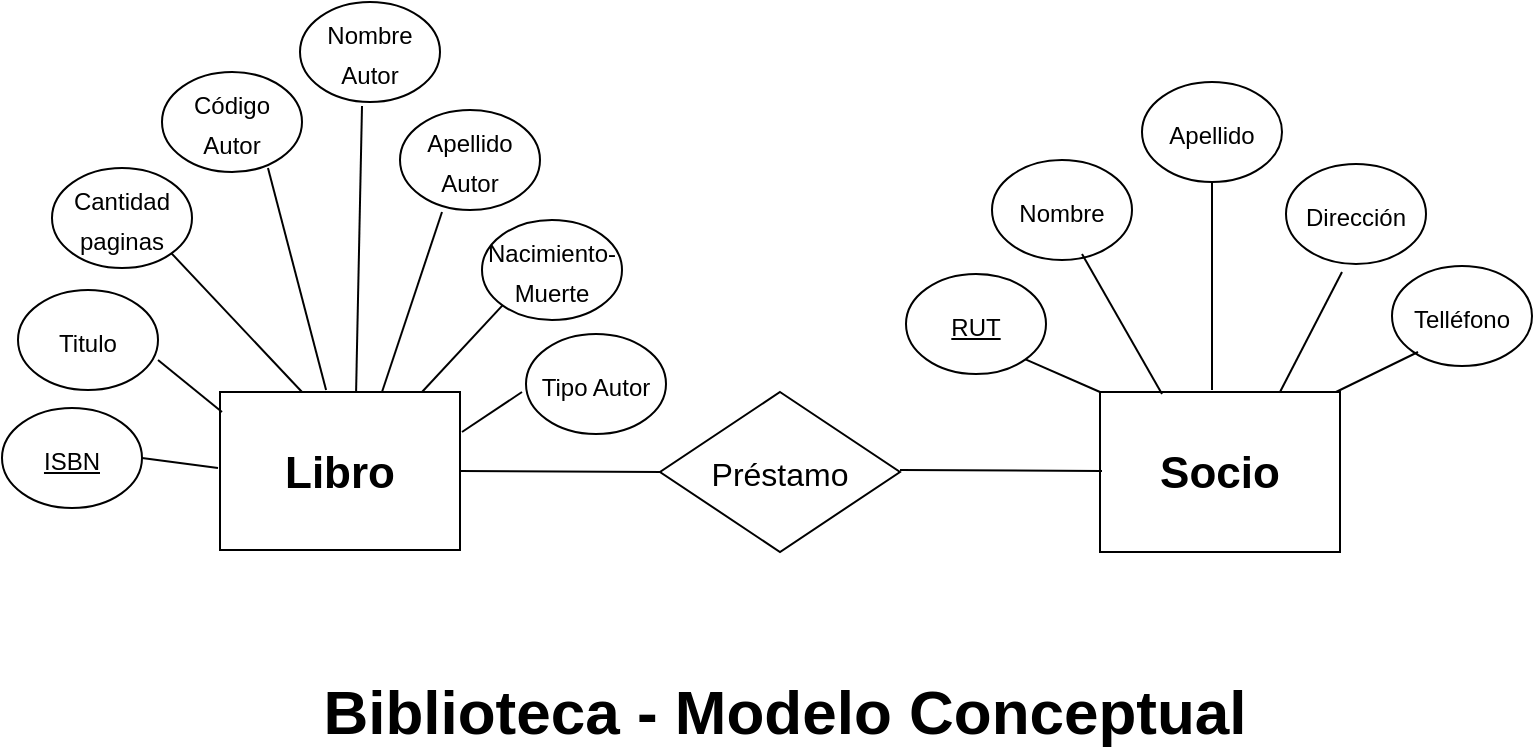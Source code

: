 <mxfile version="17.1.1" type="github">
  <diagram id="oJRkiSpuS3rfBDDVX52c" name="Página-1">
    <mxGraphModel dx="782" dy="673" grid="1" gridSize="10" guides="1" tooltips="1" connect="1" arrows="1" fold="1" page="1" pageScale="1" pageWidth="827" pageHeight="1169" math="0" shadow="0">
      <root>
        <mxCell id="0" />
        <mxCell id="1" parent="0" />
        <mxCell id="o8nmWfJphG2Q7k-7art1-1" value="&lt;h1&gt;&lt;font style=&quot;font-size: 22px&quot;&gt;Libro&lt;/font&gt;&lt;/h1&gt;" style="rounded=0;whiteSpace=wrap;html=1;" vertex="1" parent="1">
          <mxGeometry x="119" y="240" width="120" height="79" as="geometry" />
        </mxCell>
        <mxCell id="o8nmWfJphG2Q7k-7art1-2" value="&lt;h1&gt;&lt;font style=&quot;font-size: 22px&quot;&gt;Socio&lt;/font&gt;&lt;/h1&gt;" style="rounded=0;whiteSpace=wrap;html=1;" vertex="1" parent="1">
          <mxGeometry x="559" y="240" width="120" height="80" as="geometry" />
        </mxCell>
        <mxCell id="o8nmWfJphG2Q7k-7art1-4" value="&lt;font style=&quot;font-size: 16px&quot;&gt;Préstamo&lt;/font&gt;" style="rhombus;whiteSpace=wrap;html=1;fontSize=22;" vertex="1" parent="1">
          <mxGeometry x="339" y="240" width="120" height="80" as="geometry" />
        </mxCell>
        <mxCell id="o8nmWfJphG2Q7k-7art1-6" value="" style="endArrow=none;html=1;rounded=0;fontSize=16;exitX=1;exitY=0.5;exitDx=0;exitDy=0;" edge="1" parent="1" source="o8nmWfJphG2Q7k-7art1-1">
          <mxGeometry width="50" height="50" relative="1" as="geometry">
            <mxPoint x="380" y="320" as="sourcePoint" />
            <mxPoint x="340" y="280" as="targetPoint" />
          </mxGeometry>
        </mxCell>
        <mxCell id="o8nmWfJphG2Q7k-7art1-7" value="" style="endArrow=none;html=1;rounded=0;fontSize=16;exitX=1;exitY=0.5;exitDx=0;exitDy=0;" edge="1" parent="1">
          <mxGeometry width="50" height="50" relative="1" as="geometry">
            <mxPoint x="459" y="279" as="sourcePoint" />
            <mxPoint x="560" y="279.5" as="targetPoint" />
          </mxGeometry>
        </mxCell>
        <mxCell id="o8nmWfJphG2Q7k-7art1-8" value="&lt;u&gt;&lt;font style=&quot;font-size: 12px&quot;&gt;ISBN&lt;/font&gt;&lt;/u&gt;" style="ellipse;whiteSpace=wrap;html=1;fontSize=16;" vertex="1" parent="1">
          <mxGeometry x="10" y="248" width="70" height="50" as="geometry" />
        </mxCell>
        <mxCell id="o8nmWfJphG2Q7k-7art1-10" value="&lt;font style=&quot;font-size: 12px&quot;&gt;Nombre Autor&lt;/font&gt;" style="ellipse;whiteSpace=wrap;html=1;fontSize=16;" vertex="1" parent="1">
          <mxGeometry x="159" y="45" width="70" height="50" as="geometry" />
        </mxCell>
        <mxCell id="o8nmWfJphG2Q7k-7art1-12" value="&lt;font style=&quot;font-size: 12px&quot;&gt;Código Autor&lt;/font&gt;" style="ellipse;whiteSpace=wrap;html=1;fontSize=16;" vertex="1" parent="1">
          <mxGeometry x="90" y="80" width="70" height="50" as="geometry" />
        </mxCell>
        <mxCell id="o8nmWfJphG2Q7k-7art1-17" style="edgeStyle=orthogonalEdgeStyle;rounded=0;orthogonalLoop=1;jettySize=auto;html=1;exitX=0.5;exitY=1;exitDx=0;exitDy=0;fontSize=12;" edge="1" parent="1">
          <mxGeometry relative="1" as="geometry">
            <mxPoint x="245" y="160" as="sourcePoint" />
            <mxPoint x="245" y="160" as="targetPoint" />
          </mxGeometry>
        </mxCell>
        <mxCell id="o8nmWfJphG2Q7k-7art1-18" value="&lt;font style=&quot;font-size: 12px&quot;&gt;Titulo&lt;/font&gt;" style="ellipse;whiteSpace=wrap;html=1;fontSize=16;" vertex="1" parent="1">
          <mxGeometry x="18" y="189" width="70" height="50" as="geometry" />
        </mxCell>
        <mxCell id="o8nmWfJphG2Q7k-7art1-19" value="&lt;font style=&quot;font-size: 12px&quot;&gt;Cantidad paginas&lt;/font&gt;" style="ellipse;whiteSpace=wrap;html=1;fontSize=16;" vertex="1" parent="1">
          <mxGeometry x="35" y="128" width="70" height="50" as="geometry" />
        </mxCell>
        <mxCell id="o8nmWfJphG2Q7k-7art1-20" value="&lt;font style=&quot;font-size: 12px&quot;&gt;Apellido Autor&lt;/font&gt;" style="ellipse;whiteSpace=wrap;html=1;fontSize=16;" vertex="1" parent="1">
          <mxGeometry x="209" y="99" width="70" height="50" as="geometry" />
        </mxCell>
        <mxCell id="o8nmWfJphG2Q7k-7art1-21" value="&lt;font style=&quot;font-size: 12px&quot;&gt;Nacimiento-Muerte&lt;/font&gt;" style="ellipse;whiteSpace=wrap;html=1;fontSize=16;" vertex="1" parent="1">
          <mxGeometry x="250" y="154" width="70" height="50" as="geometry" />
        </mxCell>
        <mxCell id="o8nmWfJphG2Q7k-7art1-22" value="&lt;font style=&quot;font-size: 12px&quot;&gt;Tipo Autor&lt;br&gt;&lt;/font&gt;" style="ellipse;whiteSpace=wrap;html=1;fontSize=16;" vertex="1" parent="1">
          <mxGeometry x="272" y="211" width="70" height="50" as="geometry" />
        </mxCell>
        <mxCell id="o8nmWfJphG2Q7k-7art1-24" value="" style="endArrow=none;html=1;rounded=0;fontSize=12;entryX=0;entryY=1;entryDx=0;entryDy=0;" edge="1" parent="1" target="o8nmWfJphG2Q7k-7art1-21">
          <mxGeometry width="50" height="50" relative="1" as="geometry">
            <mxPoint x="220" y="240" as="sourcePoint" />
            <mxPoint x="266" y="187" as="targetPoint" />
          </mxGeometry>
        </mxCell>
        <mxCell id="o8nmWfJphG2Q7k-7art1-25" value="" style="endArrow=none;html=1;rounded=0;fontSize=12;" edge="1" parent="1">
          <mxGeometry width="50" height="50" relative="1" as="geometry">
            <mxPoint x="200" y="240" as="sourcePoint" />
            <mxPoint x="230" y="150" as="targetPoint" />
          </mxGeometry>
        </mxCell>
        <mxCell id="o8nmWfJphG2Q7k-7art1-26" value="" style="endArrow=none;html=1;rounded=0;fontSize=12;exitX=0.567;exitY=0.038;exitDx=0;exitDy=0;exitPerimeter=0;" edge="1" parent="1">
          <mxGeometry width="50" height="50" relative="1" as="geometry">
            <mxPoint x="187.04" y="240.002" as="sourcePoint" />
            <mxPoint x="190" y="97" as="targetPoint" />
          </mxGeometry>
        </mxCell>
        <mxCell id="o8nmWfJphG2Q7k-7art1-27" value="" style="endArrow=none;html=1;rounded=0;fontSize=12;entryX=0.757;entryY=1.06;entryDx=0;entryDy=0;entryPerimeter=0;exitX=0.442;exitY=0.051;exitDx=0;exitDy=0;exitPerimeter=0;" edge="1" parent="1">
          <mxGeometry width="50" height="50" relative="1" as="geometry">
            <mxPoint x="172.04" y="239.029" as="sourcePoint" />
            <mxPoint x="142.99" y="128" as="targetPoint" />
          </mxGeometry>
        </mxCell>
        <mxCell id="o8nmWfJphG2Q7k-7art1-28" value="" style="endArrow=none;html=1;rounded=0;fontSize=12;" edge="1" parent="1">
          <mxGeometry width="50" height="50" relative="1" as="geometry">
            <mxPoint x="240" y="260" as="sourcePoint" />
            <mxPoint x="270" y="240" as="targetPoint" />
          </mxGeometry>
        </mxCell>
        <mxCell id="o8nmWfJphG2Q7k-7art1-29" value="" style="endArrow=none;html=1;rounded=0;fontSize=12;entryX=1;entryY=1;entryDx=0;entryDy=0;" edge="1" parent="1" target="o8nmWfJphG2Q7k-7art1-19">
          <mxGeometry width="50" height="50" relative="1" as="geometry">
            <mxPoint x="160" y="240" as="sourcePoint" />
            <mxPoint x="110" y="170" as="targetPoint" />
          </mxGeometry>
        </mxCell>
        <mxCell id="o8nmWfJphG2Q7k-7art1-30" value="" style="endArrow=none;html=1;rounded=0;fontSize=12;exitX=1;exitY=0.68;exitDx=0;exitDy=0;exitPerimeter=0;" edge="1" parent="1">
          <mxGeometry width="50" height="50" relative="1" as="geometry">
            <mxPoint x="88" y="224" as="sourcePoint" />
            <mxPoint x="120" y="250" as="targetPoint" />
          </mxGeometry>
        </mxCell>
        <mxCell id="o8nmWfJphG2Q7k-7art1-31" value="" style="endArrow=none;html=1;rounded=0;fontSize=12;" edge="1" parent="1">
          <mxGeometry width="50" height="50" relative="1" as="geometry">
            <mxPoint x="80" y="273" as="sourcePoint" />
            <mxPoint x="118" y="278" as="targetPoint" />
          </mxGeometry>
        </mxCell>
        <mxCell id="o8nmWfJphG2Q7k-7art1-32" value="&lt;font style=&quot;font-size: 12px&quot;&gt;&lt;u&gt;RUT&lt;/u&gt;&lt;/font&gt;" style="ellipse;whiteSpace=wrap;html=1;fontSize=16;" vertex="1" parent="1">
          <mxGeometry x="462" y="181" width="70" height="50" as="geometry" />
        </mxCell>
        <mxCell id="o8nmWfJphG2Q7k-7art1-33" value="&lt;font style=&quot;font-size: 12px&quot;&gt;Nombre&lt;/font&gt;" style="ellipse;whiteSpace=wrap;html=1;fontSize=16;" vertex="1" parent="1">
          <mxGeometry x="505" y="124" width="70" height="50" as="geometry" />
        </mxCell>
        <mxCell id="o8nmWfJphG2Q7k-7art1-34" value="&lt;font style=&quot;font-size: 12px&quot;&gt;Apellido&lt;/font&gt;" style="ellipse;whiteSpace=wrap;html=1;fontSize=16;" vertex="1" parent="1">
          <mxGeometry x="580" y="85" width="70" height="50" as="geometry" />
        </mxCell>
        <mxCell id="o8nmWfJphG2Q7k-7art1-35" value="&lt;font style=&quot;font-size: 12px&quot;&gt;Dirección&lt;/font&gt;" style="ellipse;whiteSpace=wrap;html=1;fontSize=16;" vertex="1" parent="1">
          <mxGeometry x="652" y="126" width="70" height="50" as="geometry" />
        </mxCell>
        <mxCell id="o8nmWfJphG2Q7k-7art1-36" value="&lt;font style=&quot;font-size: 12px&quot;&gt;Telléfono&lt;/font&gt;" style="ellipse;whiteSpace=wrap;html=1;fontSize=16;" vertex="1" parent="1">
          <mxGeometry x="705" y="177" width="70" height="50" as="geometry" />
        </mxCell>
        <mxCell id="o8nmWfJphG2Q7k-7art1-37" value="" style="endArrow=none;html=1;rounded=0;fontSize=12;" edge="1" parent="1">
          <mxGeometry width="50" height="50" relative="1" as="geometry">
            <mxPoint x="677" y="240" as="sourcePoint" />
            <mxPoint x="718" y="220" as="targetPoint" />
          </mxGeometry>
        </mxCell>
        <mxCell id="o8nmWfJphG2Q7k-7art1-38" value="" style="endArrow=none;html=1;rounded=0;fontSize=12;exitX=0.75;exitY=0;exitDx=0;exitDy=0;" edge="1" parent="1" source="o8nmWfJphG2Q7k-7art1-2">
          <mxGeometry width="50" height="50" relative="1" as="geometry">
            <mxPoint x="640" y="227" as="sourcePoint" />
            <mxPoint x="680" y="180" as="targetPoint" />
          </mxGeometry>
        </mxCell>
        <mxCell id="o8nmWfJphG2Q7k-7art1-40" value="" style="endArrow=none;html=1;rounded=0;fontSize=12;entryX=0.5;entryY=1;entryDx=0;entryDy=0;" edge="1" parent="1" target="o8nmWfJphG2Q7k-7art1-34">
          <mxGeometry width="50" height="50" relative="1" as="geometry">
            <mxPoint x="615" y="239" as="sourcePoint" />
            <mxPoint x="660" y="189" as="targetPoint" />
          </mxGeometry>
        </mxCell>
        <mxCell id="o8nmWfJphG2Q7k-7art1-41" value="" style="endArrow=none;html=1;rounded=0;fontSize=12;" edge="1" parent="1">
          <mxGeometry width="50" height="50" relative="1" as="geometry">
            <mxPoint x="590" y="241" as="sourcePoint" />
            <mxPoint x="550" y="171" as="targetPoint" />
          </mxGeometry>
        </mxCell>
        <mxCell id="o8nmWfJphG2Q7k-7art1-42" value="" style="endArrow=none;html=1;rounded=0;fontSize=12;entryX=1;entryY=1;entryDx=0;entryDy=0;" edge="1" parent="1" target="o8nmWfJphG2Q7k-7art1-32">
          <mxGeometry width="50" height="50" relative="1" as="geometry">
            <mxPoint x="559" y="240" as="sourcePoint" />
            <mxPoint x="609" y="190" as="targetPoint" />
          </mxGeometry>
        </mxCell>
        <mxCell id="o8nmWfJphG2Q7k-7art1-43" value="&lt;font style=&quot;font-size: 31px&quot;&gt;&lt;b&gt;Biblioteca - Modelo Conceptual&lt;/b&gt;&lt;/font&gt;" style="text;html=1;align=center;verticalAlign=middle;resizable=0;points=[];autosize=1;strokeColor=none;fillColor=none;fontSize=12;" vertex="1" parent="1">
          <mxGeometry x="161" y="385" width="480" height="30" as="geometry" />
        </mxCell>
      </root>
    </mxGraphModel>
  </diagram>
</mxfile>

